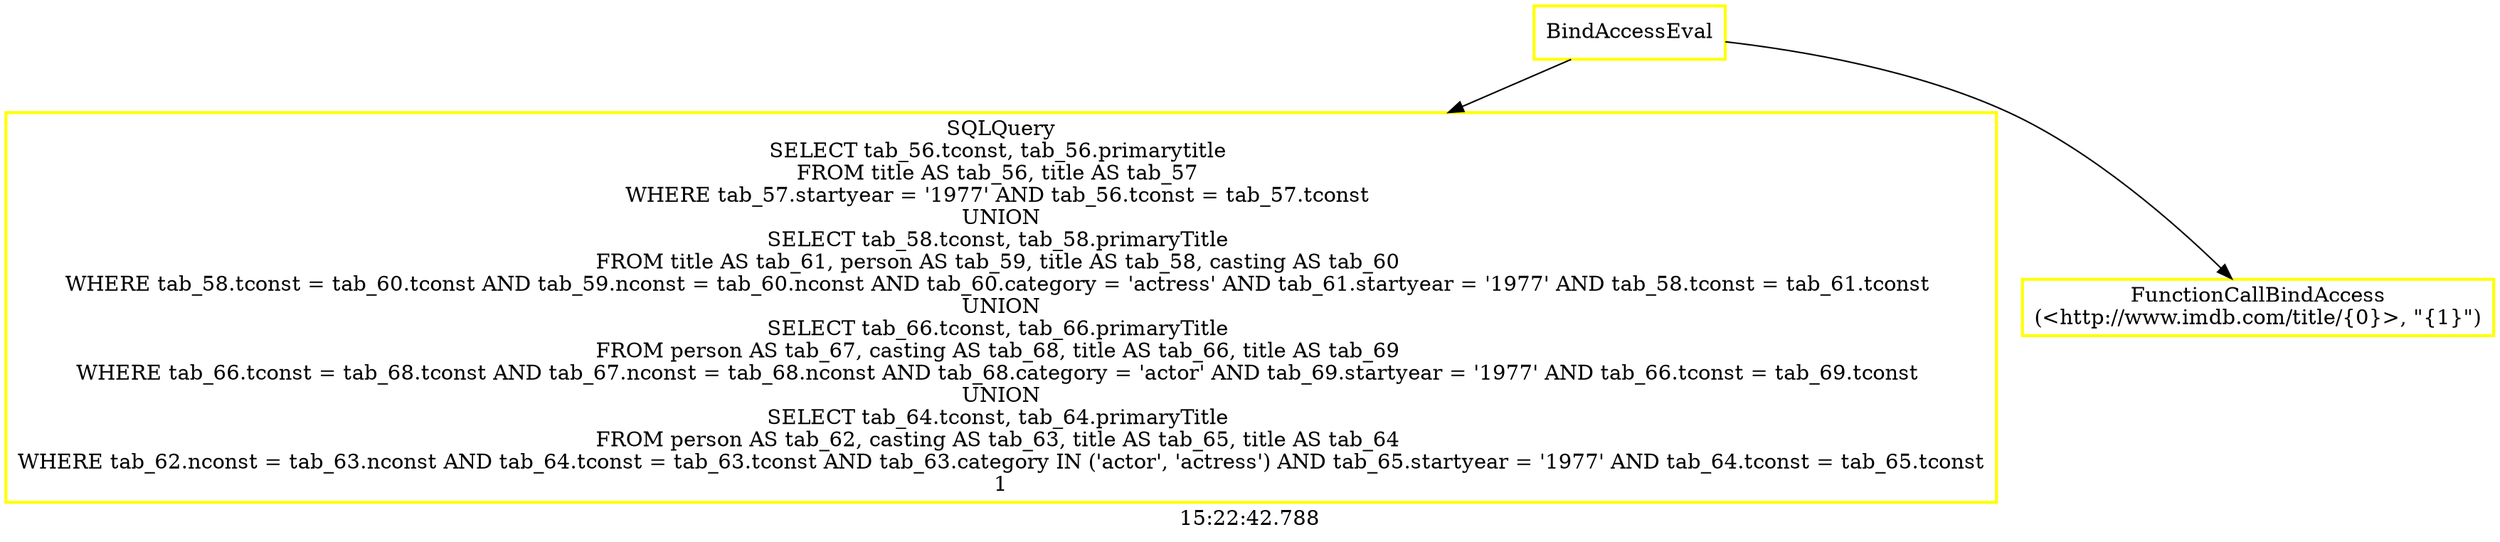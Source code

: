 digraph  g{ graph[label = "15:22:42.788"]
node [shape=rectangle, color=black, fontcolor=black, style=bold] edge [color=black] 0 [label="BindAccessEval", color = yellow] ; 
1 [label="SQLQuery
SELECT tab_56.tconst, tab_56.primarytitle 
FROM title AS tab_56, title AS tab_57 
WHERE tab_57.startyear = '1977' AND tab_56.tconst = tab_57.tconst 
UNION
SELECT tab_58.tconst, tab_58.primaryTitle 
FROM title AS tab_61, person AS tab_59, title AS tab_58, casting AS tab_60 
WHERE tab_58.tconst = tab_60.tconst AND tab_59.nconst = tab_60.nconst AND tab_60.category = 'actress' AND tab_61.startyear = '1977' AND tab_58.tconst = tab_61.tconst 
UNION
SELECT tab_66.tconst, tab_66.primaryTitle 
FROM person AS tab_67, casting AS tab_68, title AS tab_66, title AS tab_69 
WHERE tab_66.tconst = tab_68.tconst AND tab_67.nconst = tab_68.nconst AND tab_68.category = 'actor' AND tab_69.startyear = '1977' AND tab_66.tconst = tab_69.tconst 
UNION
SELECT tab_64.tconst, tab_64.primaryTitle 
FROM person AS tab_62, casting AS tab_63, title AS tab_65, title AS tab_64 
WHERE tab_62.nconst = tab_63.nconst AND tab_64.tconst = tab_63.tconst AND tab_63.category IN ('actor', 'actress') AND tab_65.startyear = '1977' AND tab_64.tconst = tab_65.tconst
1", color = yellow] ; 
0 -> 1 ; 
2 [label="FunctionCallBindAccess
(<http://www.imdb.com/title/{0}>, \"{1}\")", color = yellow] ; 
0 -> 2 ; 
}

